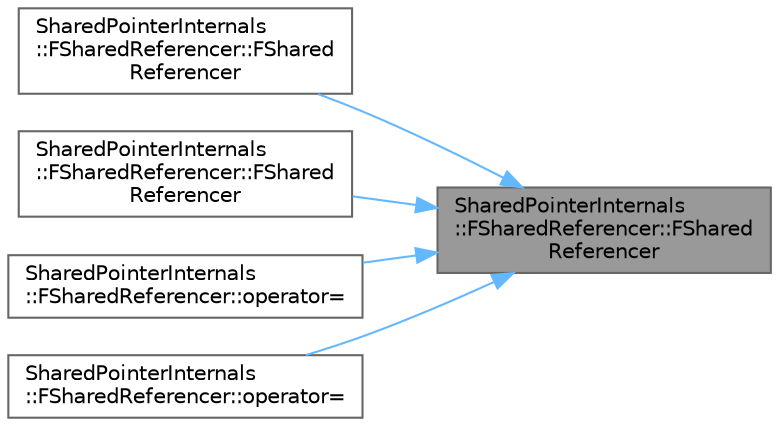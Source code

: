 digraph "SharedPointerInternals::FSharedReferencer::FSharedReferencer"
{
 // INTERACTIVE_SVG=YES
 // LATEX_PDF_SIZE
  bgcolor="transparent";
  edge [fontname=Helvetica,fontsize=10,labelfontname=Helvetica,labelfontsize=10];
  node [fontname=Helvetica,fontsize=10,shape=box,height=0.2,width=0.4];
  rankdir="RL";
  Node1 [id="Node000001",label="SharedPointerInternals\l::FSharedReferencer::FShared\lReferencer",height=0.2,width=0.4,color="gray40", fillcolor="grey60", style="filled", fontcolor="black",tooltip="Constructor for an empty shared referencer object."];
  Node1 -> Node2 [id="edge1_Node000001_Node000002",dir="back",color="steelblue1",style="solid",tooltip=" "];
  Node2 [id="Node000002",label="SharedPointerInternals\l::FSharedReferencer::FShared\lReferencer",height=0.2,width=0.4,color="grey40", fillcolor="white", style="filled",URL="$d5/d5d/classSharedPointerInternals_1_1FSharedReferencer.html#abc8261feb9e803032f4bc9cd976045ae",tooltip="Move constructor creates no new references."];
  Node1 -> Node3 [id="edge2_Node000001_Node000003",dir="back",color="steelblue1",style="solid",tooltip=" "];
  Node3 [id="Node000003",label="SharedPointerInternals\l::FSharedReferencer::FShared\lReferencer",height=0.2,width=0.4,color="grey40", fillcolor="white", style="filled",URL="$d5/d5d/classSharedPointerInternals_1_1FSharedReferencer.html#a6ead9232dd797826b0a2f2dd11e5f05c",tooltip="Copy constructor creates a new reference to the existing object."];
  Node1 -> Node4 [id="edge3_Node000001_Node000004",dir="back",color="steelblue1",style="solid",tooltip=" "];
  Node4 [id="Node000004",label="SharedPointerInternals\l::FSharedReferencer::operator=",height=0.2,width=0.4,color="grey40", fillcolor="white", style="filled",URL="$d5/d5d/classSharedPointerInternals_1_1FSharedReferencer.html#a10e95c803fa7f42c1a03e58dcecc792a",tooltip="Move assignment operator adds no references to the assigned object."];
  Node1 -> Node5 [id="edge4_Node000001_Node000005",dir="back",color="steelblue1",style="solid",tooltip=" "];
  Node5 [id="Node000005",label="SharedPointerInternals\l::FSharedReferencer::operator=",height=0.2,width=0.4,color="grey40", fillcolor="white", style="filled",URL="$d5/d5d/classSharedPointerInternals_1_1FSharedReferencer.html#aa3a9731094b121e057d3c7f1e854b7d8",tooltip="Assignment operator adds a reference to the assigned object."];
}
